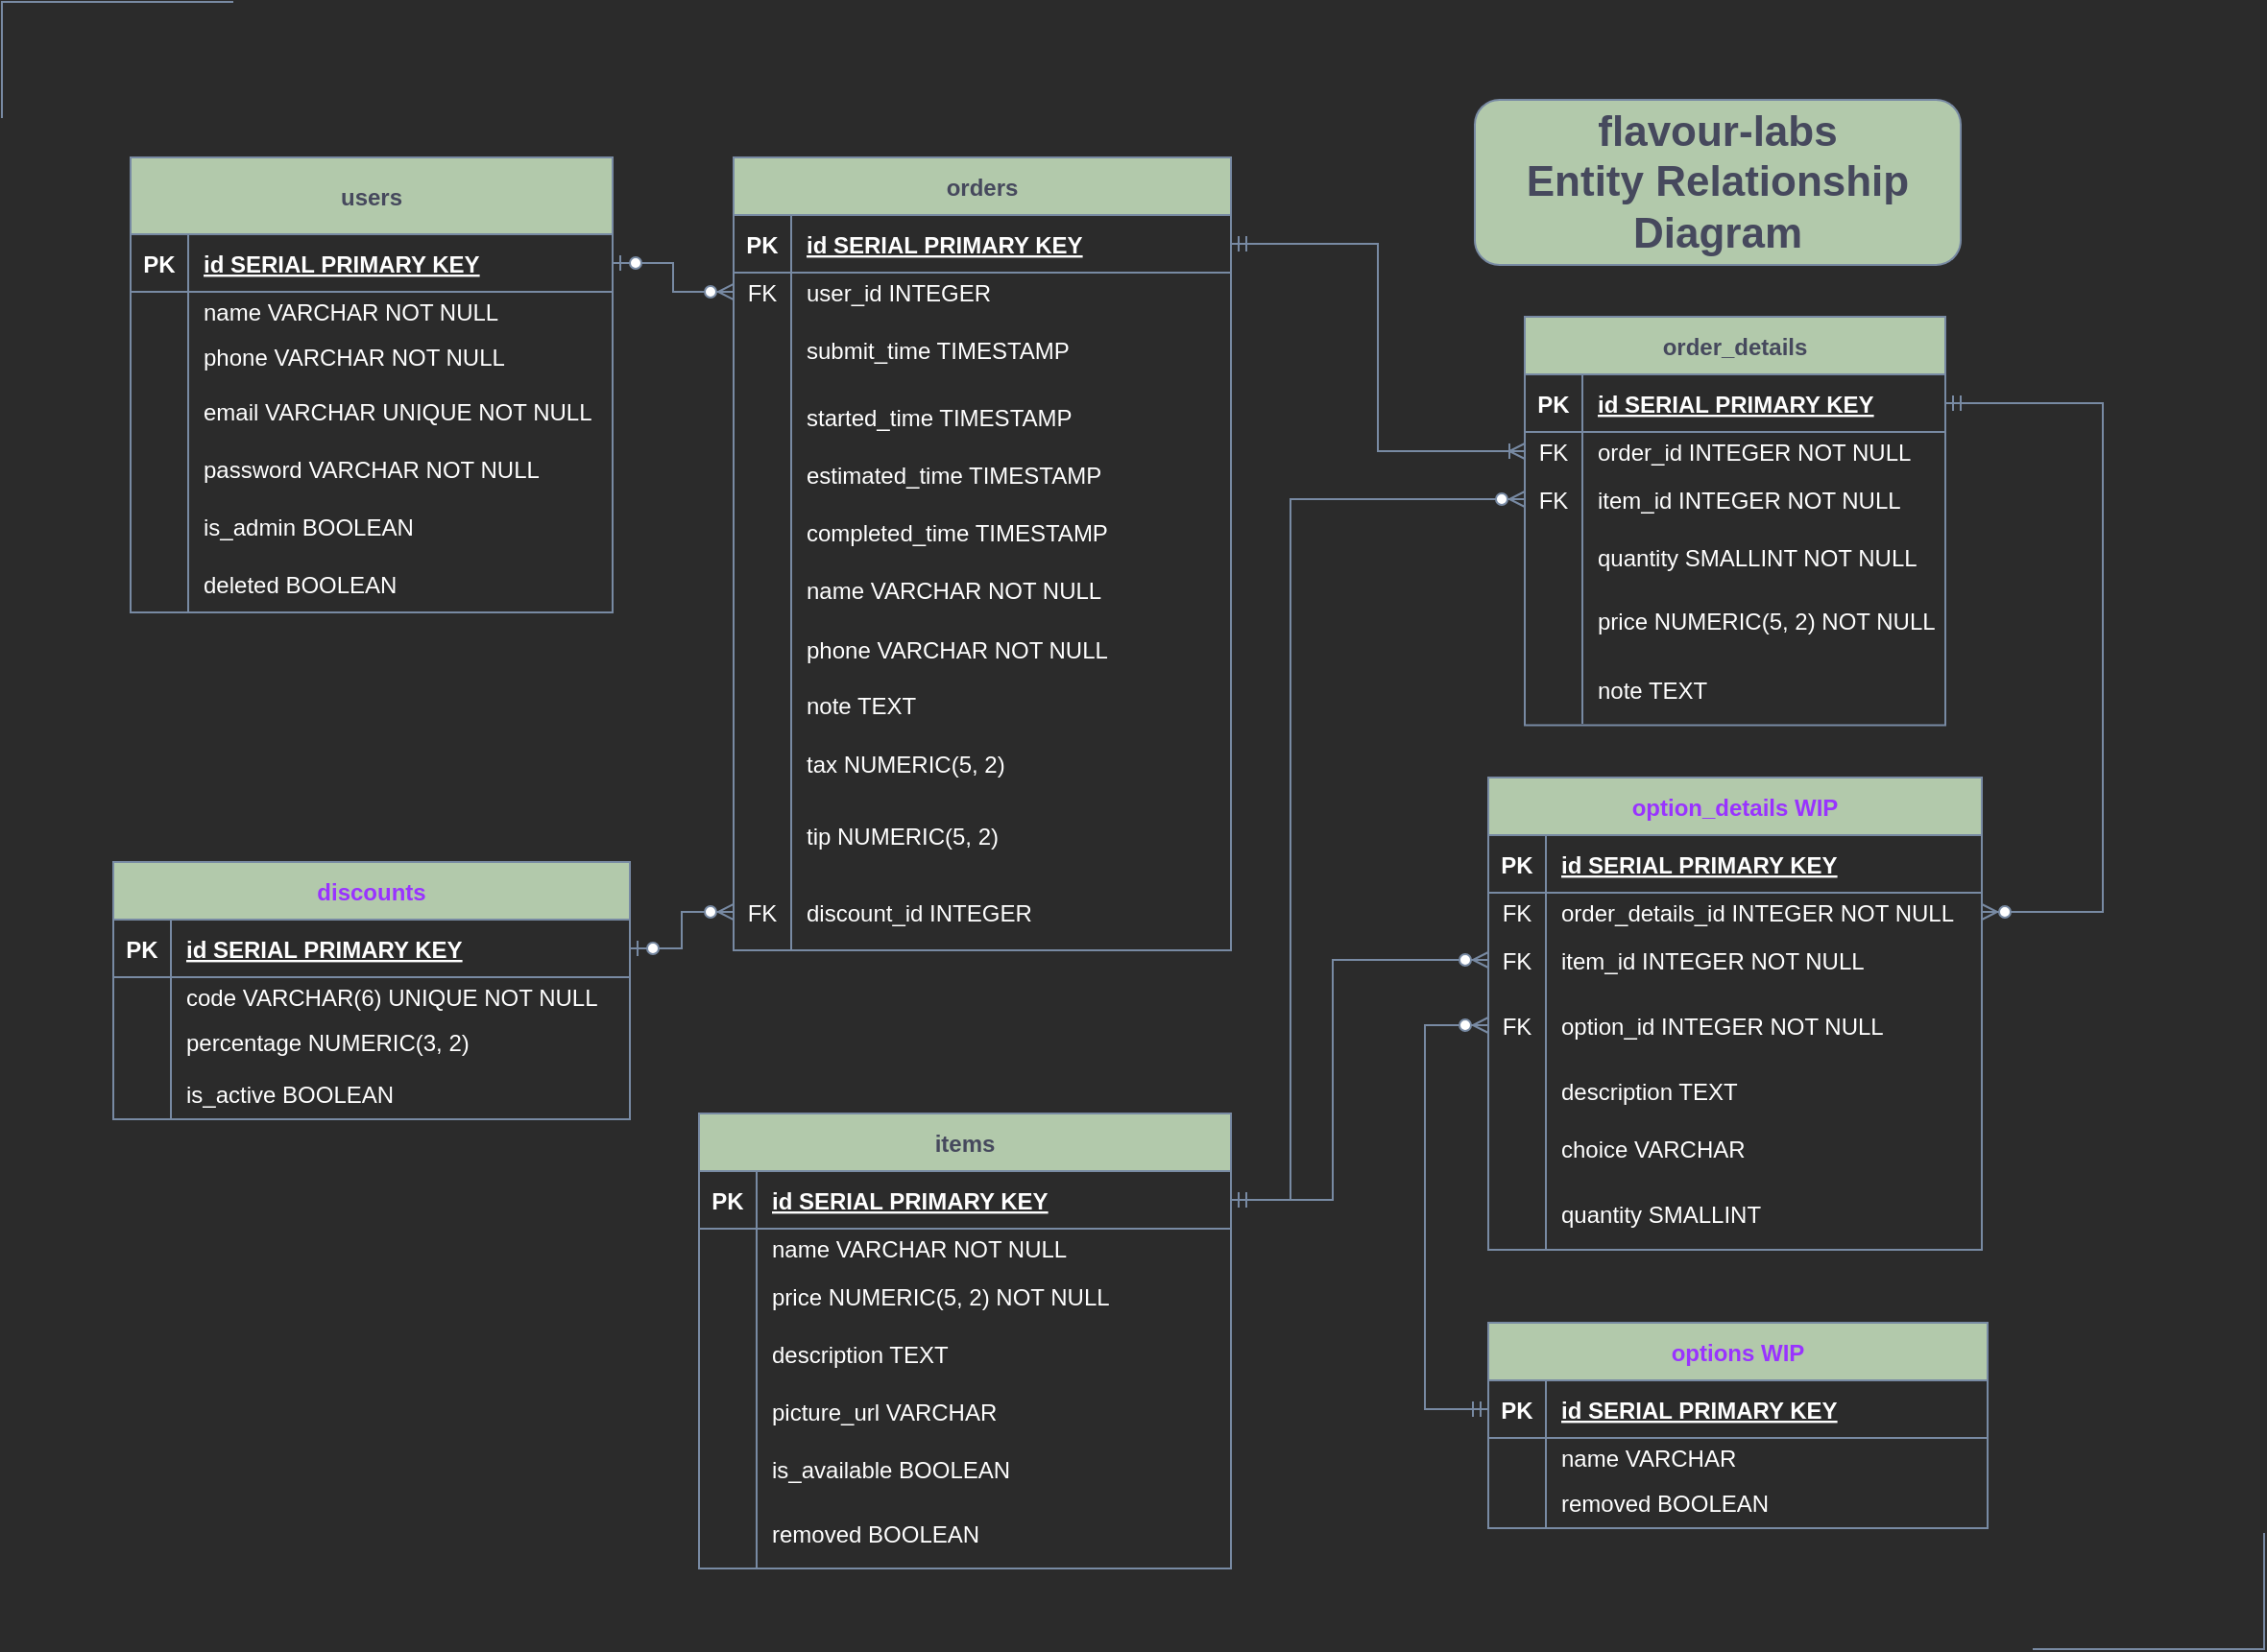 <mxfile version="20.2.7" type="github">
  <diagram id="R2lEEEUBdFMjLlhIrx00" name="Page-1">
    <mxGraphModel dx="3301" dy="1995" grid="0" gridSize="10" guides="1" tooltips="1" connect="1" arrows="1" fold="1" page="1" pageScale="1" pageWidth="1920" pageHeight="1200" background="#2B2B2B" math="0" shadow="0" extFonts="Permanent Marker^https://fonts.googleapis.com/css?family=Permanent+Marker">
      <root>
        <mxCell id="0" />
        <mxCell id="1" parent="0" />
        <mxCell id="G4YJekCF376z4yf0cxIy-45" value="orders" style="shape=table;startSize=30;container=1;collapsible=1;childLayout=tableLayout;fixedRows=1;rowLines=0;fontStyle=1;align=center;resizeLast=1;fillColor=#B2C9AB;strokeColor=#788AA3;fontColor=#46495D;" parent="1" vertex="1">
          <mxGeometry x="-1239" y="-1000" width="259" height="413" as="geometry" />
        </mxCell>
        <mxCell id="G4YJekCF376z4yf0cxIy-46" value="" style="shape=tableRow;horizontal=0;startSize=0;swimlaneHead=0;swimlaneBody=0;fillColor=none;collapsible=0;dropTarget=0;points=[[0,0.5],[1,0.5]];portConstraint=eastwest;top=0;left=0;right=0;bottom=1;strokeColor=#788AA3;fontColor=#46495D;" parent="G4YJekCF376z4yf0cxIy-45" vertex="1">
          <mxGeometry y="30" width="259" height="30" as="geometry" />
        </mxCell>
        <mxCell id="G4YJekCF376z4yf0cxIy-47" value="PK" style="shape=partialRectangle;connectable=0;fillColor=none;top=0;left=0;bottom=0;right=0;fontStyle=1;overflow=hidden;strokeColor=#788AA3;fontColor=#FFFFFF;" parent="G4YJekCF376z4yf0cxIy-46" vertex="1">
          <mxGeometry width="30" height="30" as="geometry">
            <mxRectangle width="30" height="30" as="alternateBounds" />
          </mxGeometry>
        </mxCell>
        <mxCell id="G4YJekCF376z4yf0cxIy-48" value="id SERIAL PRIMARY KEY" style="shape=partialRectangle;connectable=0;fillColor=none;top=0;left=0;bottom=0;right=0;align=left;spacingLeft=6;fontStyle=5;overflow=hidden;strokeColor=#788AA3;fontColor=#FFFFFF;" parent="G4YJekCF376z4yf0cxIy-46" vertex="1">
          <mxGeometry x="30" width="229" height="30" as="geometry">
            <mxRectangle width="229" height="30" as="alternateBounds" />
          </mxGeometry>
        </mxCell>
        <mxCell id="G4YJekCF376z4yf0cxIy-49" value="" style="shape=tableRow;horizontal=0;startSize=0;swimlaneHead=0;swimlaneBody=0;fillColor=none;collapsible=0;dropTarget=0;points=[[0,0.5],[1,0.5]];portConstraint=eastwest;top=0;left=0;right=0;bottom=0;strokeColor=#788AA3;fontColor=#46495D;" parent="G4YJekCF376z4yf0cxIy-45" vertex="1">
          <mxGeometry y="60" width="259" height="20" as="geometry" />
        </mxCell>
        <mxCell id="G4YJekCF376z4yf0cxIy-50" value="FK" style="shape=partialRectangle;connectable=0;fillColor=none;top=0;left=0;bottom=0;right=0;editable=1;overflow=hidden;strokeColor=#788AA3;fontColor=#FFFFFF;" parent="G4YJekCF376z4yf0cxIy-49" vertex="1">
          <mxGeometry width="30" height="20" as="geometry">
            <mxRectangle width="30" height="20" as="alternateBounds" />
          </mxGeometry>
        </mxCell>
        <mxCell id="G4YJekCF376z4yf0cxIy-51" value="user_id INTEGER" style="shape=partialRectangle;connectable=0;fillColor=none;top=0;left=0;bottom=0;right=0;align=left;spacingLeft=6;overflow=hidden;strokeColor=#788AA3;fontColor=#FFFFFF;" parent="G4YJekCF376z4yf0cxIy-49" vertex="1">
          <mxGeometry x="30" width="229" height="20" as="geometry">
            <mxRectangle width="229" height="20" as="alternateBounds" />
          </mxGeometry>
        </mxCell>
        <mxCell id="EbQxwZ_eUIEpUKK_ZBr0-55" style="shape=tableRow;horizontal=0;startSize=0;swimlaneHead=0;swimlaneBody=0;fillColor=none;collapsible=0;dropTarget=0;points=[[0,0.5],[1,0.5]];portConstraint=eastwest;top=0;left=0;right=0;bottom=0;strokeColor=#788AA3;fontColor=#46495D;" vertex="1" parent="G4YJekCF376z4yf0cxIy-45">
          <mxGeometry y="80" width="259" height="40" as="geometry" />
        </mxCell>
        <mxCell id="EbQxwZ_eUIEpUKK_ZBr0-56" style="shape=partialRectangle;connectable=0;fillColor=none;top=0;left=0;bottom=0;right=0;editable=1;overflow=hidden;strokeColor=#788AA3;fontColor=#FFFFFF;" vertex="1" parent="EbQxwZ_eUIEpUKK_ZBr0-55">
          <mxGeometry width="30" height="40" as="geometry">
            <mxRectangle width="30" height="40" as="alternateBounds" />
          </mxGeometry>
        </mxCell>
        <mxCell id="EbQxwZ_eUIEpUKK_ZBr0-57" value="submit_time TIMESTAMP" style="shape=partialRectangle;connectable=0;fillColor=none;top=0;left=0;bottom=0;right=0;align=left;spacingLeft=6;overflow=hidden;strokeColor=#788AA3;fontColor=#FFFFFF;" vertex="1" parent="EbQxwZ_eUIEpUKK_ZBr0-55">
          <mxGeometry x="30" width="229" height="40" as="geometry">
            <mxRectangle width="229" height="40" as="alternateBounds" />
          </mxGeometry>
        </mxCell>
        <mxCell id="G4YJekCF376z4yf0cxIy-52" value="" style="shape=tableRow;horizontal=0;startSize=0;swimlaneHead=0;swimlaneBody=0;fillColor=none;collapsible=0;dropTarget=0;points=[[0,0.5],[1,0.5]];portConstraint=eastwest;top=0;left=0;right=0;bottom=0;strokeColor=#788AA3;fontColor=#46495D;" parent="G4YJekCF376z4yf0cxIy-45" vertex="1">
          <mxGeometry y="120" width="259" height="30" as="geometry" />
        </mxCell>
        <mxCell id="G4YJekCF376z4yf0cxIy-53" value="" style="shape=partialRectangle;connectable=0;fillColor=none;top=0;left=0;bottom=0;right=0;editable=1;overflow=hidden;strokeColor=#788AA3;fontColor=#FFFFFF;" parent="G4YJekCF376z4yf0cxIy-52" vertex="1">
          <mxGeometry width="30" height="30" as="geometry">
            <mxRectangle width="30" height="30" as="alternateBounds" />
          </mxGeometry>
        </mxCell>
        <mxCell id="G4YJekCF376z4yf0cxIy-54" value="started_time TIMESTAMP" style="shape=partialRectangle;connectable=0;fillColor=none;top=0;left=0;bottom=0;right=0;align=left;spacingLeft=6;overflow=hidden;strokeColor=#788AA3;fontColor=#FFFFFF;" parent="G4YJekCF376z4yf0cxIy-52" vertex="1">
          <mxGeometry x="30" width="229" height="30" as="geometry">
            <mxRectangle width="229" height="30" as="alternateBounds" />
          </mxGeometry>
        </mxCell>
        <mxCell id="G4YJekCF376z4yf0cxIy-58" value="" style="shape=tableRow;horizontal=0;startSize=0;swimlaneHead=0;swimlaneBody=0;fillColor=none;collapsible=0;dropTarget=0;points=[[0,0.5],[1,0.5]];portConstraint=eastwest;top=0;left=0;right=0;bottom=0;strokeColor=#788AA3;fontColor=#46495D;" parent="G4YJekCF376z4yf0cxIy-45" vertex="1">
          <mxGeometry y="150" width="259" height="30" as="geometry" />
        </mxCell>
        <mxCell id="G4YJekCF376z4yf0cxIy-59" value="" style="shape=partialRectangle;connectable=0;fillColor=none;top=0;left=0;bottom=0;right=0;editable=1;overflow=hidden;strokeColor=#788AA3;fontColor=#FFFFFF;" parent="G4YJekCF376z4yf0cxIy-58" vertex="1">
          <mxGeometry width="30" height="30" as="geometry">
            <mxRectangle width="30" height="30" as="alternateBounds" />
          </mxGeometry>
        </mxCell>
        <mxCell id="G4YJekCF376z4yf0cxIy-60" value="estimated_time TIMESTAMP" style="shape=partialRectangle;connectable=0;fillColor=none;top=0;left=0;bottom=0;right=0;align=left;spacingLeft=6;overflow=hidden;strokeColor=#788AA3;fontColor=#FFFFFF;" parent="G4YJekCF376z4yf0cxIy-58" vertex="1">
          <mxGeometry x="30" width="229" height="30" as="geometry">
            <mxRectangle width="229" height="30" as="alternateBounds" />
          </mxGeometry>
        </mxCell>
        <mxCell id="G4YJekCF376z4yf0cxIy-55" value="" style="shape=tableRow;horizontal=0;startSize=0;swimlaneHead=0;swimlaneBody=0;fillColor=none;collapsible=0;dropTarget=0;points=[[0,0.5],[1,0.5]];portConstraint=eastwest;top=0;left=0;right=0;bottom=0;strokeColor=#788AA3;fontColor=#46495D;" parent="G4YJekCF376z4yf0cxIy-45" vertex="1">
          <mxGeometry y="180" width="259" height="30" as="geometry" />
        </mxCell>
        <mxCell id="G4YJekCF376z4yf0cxIy-56" value="" style="shape=partialRectangle;connectable=0;fillColor=none;top=0;left=0;bottom=0;right=0;editable=1;overflow=hidden;strokeColor=#788AA3;fontColor=#FFFFFF;" parent="G4YJekCF376z4yf0cxIy-55" vertex="1">
          <mxGeometry width="30" height="30" as="geometry">
            <mxRectangle width="30" height="30" as="alternateBounds" />
          </mxGeometry>
        </mxCell>
        <mxCell id="G4YJekCF376z4yf0cxIy-57" value="completed_time TIMESTAMP" style="shape=partialRectangle;connectable=0;fillColor=none;top=0;left=0;bottom=0;right=0;align=left;spacingLeft=6;overflow=hidden;strokeColor=#788AA3;fontColor=#FFFFFF;" parent="G4YJekCF376z4yf0cxIy-55" vertex="1">
          <mxGeometry x="30" width="229" height="30" as="geometry">
            <mxRectangle width="229" height="30" as="alternateBounds" />
          </mxGeometry>
        </mxCell>
        <mxCell id="G4YJekCF376z4yf0cxIy-61" style="shape=tableRow;horizontal=0;startSize=0;swimlaneHead=0;swimlaneBody=0;fillColor=none;collapsible=0;dropTarget=0;points=[[0,0.5],[1,0.5]];portConstraint=eastwest;top=0;left=0;right=0;bottom=0;strokeColor=#788AA3;fontColor=#46495D;" parent="G4YJekCF376z4yf0cxIy-45" vertex="1">
          <mxGeometry y="210" width="259" height="30" as="geometry" />
        </mxCell>
        <mxCell id="G4YJekCF376z4yf0cxIy-62" style="shape=partialRectangle;connectable=0;fillColor=none;top=0;left=0;bottom=0;right=0;editable=1;overflow=hidden;strokeColor=#788AA3;fontColor=#FFFFFF;" parent="G4YJekCF376z4yf0cxIy-61" vertex="1">
          <mxGeometry width="30" height="30" as="geometry">
            <mxRectangle width="30" height="30" as="alternateBounds" />
          </mxGeometry>
        </mxCell>
        <mxCell id="G4YJekCF376z4yf0cxIy-63" value="name VARCHAR NOT NULL" style="shape=partialRectangle;connectable=0;fillColor=none;top=0;left=0;bottom=0;right=0;align=left;spacingLeft=6;overflow=hidden;strokeColor=#788AA3;fontColor=#FFFFFF;" parent="G4YJekCF376z4yf0cxIy-61" vertex="1">
          <mxGeometry x="30" width="229" height="30" as="geometry">
            <mxRectangle width="229" height="30" as="alternateBounds" />
          </mxGeometry>
        </mxCell>
        <mxCell id="G4YJekCF376z4yf0cxIy-64" style="shape=tableRow;horizontal=0;startSize=0;swimlaneHead=0;swimlaneBody=0;fillColor=none;collapsible=0;dropTarget=0;points=[[0,0.5],[1,0.5]];portConstraint=eastwest;top=0;left=0;right=0;bottom=0;strokeColor=#788AA3;fontColor=#46495D;" parent="G4YJekCF376z4yf0cxIy-45" vertex="1">
          <mxGeometry y="240" width="259" height="32" as="geometry" />
        </mxCell>
        <mxCell id="G4YJekCF376z4yf0cxIy-65" style="shape=partialRectangle;connectable=0;fillColor=none;top=0;left=0;bottom=0;right=0;editable=1;overflow=hidden;strokeColor=#788AA3;fontColor=#FFFFFF;" parent="G4YJekCF376z4yf0cxIy-64" vertex="1">
          <mxGeometry width="30" height="32" as="geometry">
            <mxRectangle width="30" height="32" as="alternateBounds" />
          </mxGeometry>
        </mxCell>
        <mxCell id="G4YJekCF376z4yf0cxIy-66" value="phone VARCHAR NOT NULL" style="shape=partialRectangle;connectable=0;fillColor=none;top=0;left=0;bottom=0;right=0;align=left;spacingLeft=6;overflow=hidden;strokeColor=#788AA3;fontColor=#FFFFFF;" parent="G4YJekCF376z4yf0cxIy-64" vertex="1">
          <mxGeometry x="30" width="229" height="32" as="geometry">
            <mxRectangle width="229" height="32" as="alternateBounds" />
          </mxGeometry>
        </mxCell>
        <mxCell id="G4YJekCF376z4yf0cxIy-67" style="shape=tableRow;horizontal=0;startSize=0;swimlaneHead=0;swimlaneBody=0;fillColor=none;collapsible=0;dropTarget=0;points=[[0,0.5],[1,0.5]];portConstraint=eastwest;top=0;left=0;right=0;bottom=0;strokeColor=#788AA3;fontColor=#46495D;" parent="G4YJekCF376z4yf0cxIy-45" vertex="1">
          <mxGeometry y="272" width="259" height="26" as="geometry" />
        </mxCell>
        <mxCell id="G4YJekCF376z4yf0cxIy-68" style="shape=partialRectangle;connectable=0;fillColor=none;top=0;left=0;bottom=0;right=0;editable=1;overflow=hidden;strokeColor=#788AA3;fontColor=#FFFFFF;" parent="G4YJekCF376z4yf0cxIy-67" vertex="1">
          <mxGeometry width="30" height="26" as="geometry">
            <mxRectangle width="30" height="26" as="alternateBounds" />
          </mxGeometry>
        </mxCell>
        <mxCell id="G4YJekCF376z4yf0cxIy-69" value="note TEXT" style="shape=partialRectangle;connectable=0;fillColor=none;top=0;left=0;bottom=0;right=0;align=left;spacingLeft=6;overflow=hidden;strokeColor=#788AA3;fontColor=#FFFFFF;" parent="G4YJekCF376z4yf0cxIy-67" vertex="1">
          <mxGeometry x="30" width="229" height="26" as="geometry">
            <mxRectangle width="229" height="26" as="alternateBounds" />
          </mxGeometry>
        </mxCell>
        <mxCell id="G4YJekCF376z4yf0cxIy-201" style="shape=tableRow;horizontal=0;startSize=0;swimlaneHead=0;swimlaneBody=0;fillColor=none;collapsible=0;dropTarget=0;points=[[0,0.5],[1,0.5]];portConstraint=eastwest;top=0;left=0;right=0;bottom=0;strokeColor=#788AA3;fontColor=#46495D;" parent="G4YJekCF376z4yf0cxIy-45" vertex="1">
          <mxGeometry y="298" width="259" height="35" as="geometry" />
        </mxCell>
        <mxCell id="G4YJekCF376z4yf0cxIy-202" style="shape=partialRectangle;connectable=0;fillColor=none;top=0;left=0;bottom=0;right=0;editable=1;overflow=hidden;strokeColor=#788AA3;fontColor=#FFFFFF;" parent="G4YJekCF376z4yf0cxIy-201" vertex="1">
          <mxGeometry width="30" height="35" as="geometry">
            <mxRectangle width="30" height="35" as="alternateBounds" />
          </mxGeometry>
        </mxCell>
        <mxCell id="G4YJekCF376z4yf0cxIy-203" value="tax NUMERIC(5, 2)" style="shape=partialRectangle;connectable=0;fillColor=none;top=0;left=0;bottom=0;right=0;align=left;spacingLeft=6;overflow=hidden;strokeColor=#788AA3;fontColor=#FFFFFF;" parent="G4YJekCF376z4yf0cxIy-201" vertex="1">
          <mxGeometry x="30" width="229" height="35" as="geometry">
            <mxRectangle width="229" height="35" as="alternateBounds" />
          </mxGeometry>
        </mxCell>
        <mxCell id="G4YJekCF376z4yf0cxIy-204" style="shape=tableRow;horizontal=0;startSize=0;swimlaneHead=0;swimlaneBody=0;fillColor=none;collapsible=0;dropTarget=0;points=[[0,0.5],[1,0.5]];portConstraint=eastwest;top=0;left=0;right=0;bottom=0;strokeColor=#788AA3;fontColor=#46495D;" parent="G4YJekCF376z4yf0cxIy-45" vertex="1">
          <mxGeometry y="333" width="259" height="40" as="geometry" />
        </mxCell>
        <mxCell id="G4YJekCF376z4yf0cxIy-205" style="shape=partialRectangle;connectable=0;fillColor=none;top=0;left=0;bottom=0;right=0;editable=1;overflow=hidden;strokeColor=#788AA3;fontColor=#FFFFFF;" parent="G4YJekCF376z4yf0cxIy-204" vertex="1">
          <mxGeometry width="30" height="40" as="geometry">
            <mxRectangle width="30" height="40" as="alternateBounds" />
          </mxGeometry>
        </mxCell>
        <mxCell id="G4YJekCF376z4yf0cxIy-206" value="tip NUMERIC(5, 2)" style="shape=partialRectangle;connectable=0;fillColor=none;top=0;left=0;bottom=0;right=0;align=left;spacingLeft=6;overflow=hidden;strokeColor=#788AA3;fontColor=#FFFFFF;" parent="G4YJekCF376z4yf0cxIy-204" vertex="1">
          <mxGeometry x="30" width="229" height="40" as="geometry">
            <mxRectangle width="229" height="40" as="alternateBounds" />
          </mxGeometry>
        </mxCell>
        <mxCell id="EbQxwZ_eUIEpUKK_ZBr0-35" style="shape=tableRow;horizontal=0;startSize=0;swimlaneHead=0;swimlaneBody=0;fillColor=none;collapsible=0;dropTarget=0;points=[[0,0.5],[1,0.5]];portConstraint=eastwest;top=0;left=0;right=0;bottom=0;strokeColor=#788AA3;fontColor=#46495D;" vertex="1" parent="G4YJekCF376z4yf0cxIy-45">
          <mxGeometry y="373" width="259" height="40" as="geometry" />
        </mxCell>
        <mxCell id="EbQxwZ_eUIEpUKK_ZBr0-36" value="FK" style="shape=partialRectangle;connectable=0;fillColor=none;top=0;left=0;bottom=0;right=0;editable=1;overflow=hidden;strokeColor=#788AA3;fontColor=#FFFFFF;" vertex="1" parent="EbQxwZ_eUIEpUKK_ZBr0-35">
          <mxGeometry width="30" height="40" as="geometry">
            <mxRectangle width="30" height="40" as="alternateBounds" />
          </mxGeometry>
        </mxCell>
        <mxCell id="EbQxwZ_eUIEpUKK_ZBr0-37" value="discount_id INTEGER" style="shape=partialRectangle;connectable=0;fillColor=none;top=0;left=0;bottom=0;right=0;align=left;spacingLeft=6;overflow=hidden;strokeColor=#788AA3;fontColor=#FFFFFF;" vertex="1" parent="EbQxwZ_eUIEpUKK_ZBr0-35">
          <mxGeometry x="30" width="229" height="40" as="geometry">
            <mxRectangle width="229" height="40" as="alternateBounds" />
          </mxGeometry>
        </mxCell>
        <mxCell id="G4YJekCF376z4yf0cxIy-70" value="items" style="shape=table;startSize=30;container=1;collapsible=1;childLayout=tableLayout;fixedRows=1;rowLines=0;fontStyle=1;align=center;resizeLast=1;fillColor=#B2C9AB;strokeColor=#788AA3;fontColor=#46495D;" parent="1" vertex="1">
          <mxGeometry x="-1257" y="-502" width="277" height="237" as="geometry" />
        </mxCell>
        <mxCell id="G4YJekCF376z4yf0cxIy-71" value="" style="shape=tableRow;horizontal=0;startSize=0;swimlaneHead=0;swimlaneBody=0;fillColor=none;collapsible=0;dropTarget=0;points=[[0,0.5],[1,0.5]];portConstraint=eastwest;top=0;left=0;right=0;bottom=1;strokeColor=#788AA3;fontColor=#46495D;" parent="G4YJekCF376z4yf0cxIy-70" vertex="1">
          <mxGeometry y="30" width="277" height="30" as="geometry" />
        </mxCell>
        <mxCell id="G4YJekCF376z4yf0cxIy-72" value="PK" style="shape=partialRectangle;connectable=0;fillColor=none;top=0;left=0;bottom=0;right=0;fontStyle=1;overflow=hidden;strokeColor=#788AA3;fontColor=#FFFFFF;" parent="G4YJekCF376z4yf0cxIy-71" vertex="1">
          <mxGeometry width="30" height="30" as="geometry">
            <mxRectangle width="30" height="30" as="alternateBounds" />
          </mxGeometry>
        </mxCell>
        <mxCell id="G4YJekCF376z4yf0cxIy-73" value="id SERIAL PRIMARY KEY" style="shape=partialRectangle;connectable=0;fillColor=none;top=0;left=0;bottom=0;right=0;align=left;spacingLeft=6;fontStyle=5;overflow=hidden;strokeColor=#788AA3;fontColor=#FFFFFF;" parent="G4YJekCF376z4yf0cxIy-71" vertex="1">
          <mxGeometry x="30" width="247" height="30" as="geometry">
            <mxRectangle width="247" height="30" as="alternateBounds" />
          </mxGeometry>
        </mxCell>
        <mxCell id="G4YJekCF376z4yf0cxIy-74" value="" style="shape=tableRow;horizontal=0;startSize=0;swimlaneHead=0;swimlaneBody=0;fillColor=none;collapsible=0;dropTarget=0;points=[[0,0.5],[1,0.5]];portConstraint=eastwest;top=0;left=0;right=0;bottom=0;strokeColor=#788AA3;fontColor=#46495D;" parent="G4YJekCF376z4yf0cxIy-70" vertex="1">
          <mxGeometry y="60" width="277" height="20" as="geometry" />
        </mxCell>
        <mxCell id="G4YJekCF376z4yf0cxIy-75" value="" style="shape=partialRectangle;connectable=0;fillColor=none;top=0;left=0;bottom=0;right=0;editable=1;overflow=hidden;strokeColor=#788AA3;fontColor=#FFFFFF;" parent="G4YJekCF376z4yf0cxIy-74" vertex="1">
          <mxGeometry width="30" height="20" as="geometry">
            <mxRectangle width="30" height="20" as="alternateBounds" />
          </mxGeometry>
        </mxCell>
        <mxCell id="G4YJekCF376z4yf0cxIy-76" value="name VARCHAR NOT NULL" style="shape=partialRectangle;connectable=0;fillColor=none;top=0;left=0;bottom=0;right=0;align=left;spacingLeft=6;overflow=hidden;strokeColor=#788AA3;fontColor=#FFFFFF;" parent="G4YJekCF376z4yf0cxIy-74" vertex="1">
          <mxGeometry x="30" width="247" height="20" as="geometry">
            <mxRectangle width="247" height="20" as="alternateBounds" />
          </mxGeometry>
        </mxCell>
        <mxCell id="G4YJekCF376z4yf0cxIy-77" value="" style="shape=tableRow;horizontal=0;startSize=0;swimlaneHead=0;swimlaneBody=0;fillColor=none;collapsible=0;dropTarget=0;points=[[0,0.5],[1,0.5]];portConstraint=eastwest;top=0;left=0;right=0;bottom=0;strokeColor=#788AA3;fontColor=#46495D;" parent="G4YJekCF376z4yf0cxIy-70" vertex="1">
          <mxGeometry y="80" width="277" height="30" as="geometry" />
        </mxCell>
        <mxCell id="G4YJekCF376z4yf0cxIy-78" value="" style="shape=partialRectangle;connectable=0;fillColor=none;top=0;left=0;bottom=0;right=0;editable=1;overflow=hidden;strokeColor=#788AA3;fontColor=#FFFFFF;" parent="G4YJekCF376z4yf0cxIy-77" vertex="1">
          <mxGeometry width="30" height="30" as="geometry">
            <mxRectangle width="30" height="30" as="alternateBounds" />
          </mxGeometry>
        </mxCell>
        <mxCell id="G4YJekCF376z4yf0cxIy-79" value="price NUMERIC(5, 2) NOT NULL" style="shape=partialRectangle;connectable=0;fillColor=none;top=0;left=0;bottom=0;right=0;align=left;spacingLeft=6;overflow=hidden;strokeColor=#788AA3;fontColor=#FFFFFF;" parent="G4YJekCF376z4yf0cxIy-77" vertex="1">
          <mxGeometry x="30" width="247" height="30" as="geometry">
            <mxRectangle width="247" height="30" as="alternateBounds" />
          </mxGeometry>
        </mxCell>
        <mxCell id="G4YJekCF376z4yf0cxIy-80" value="" style="shape=tableRow;horizontal=0;startSize=0;swimlaneHead=0;swimlaneBody=0;fillColor=none;collapsible=0;dropTarget=0;points=[[0,0.5],[1,0.5]];portConstraint=eastwest;top=0;left=0;right=0;bottom=0;strokeColor=#788AA3;fontColor=#46495D;" parent="G4YJekCF376z4yf0cxIy-70" vertex="1">
          <mxGeometry y="110" width="277" height="30" as="geometry" />
        </mxCell>
        <mxCell id="G4YJekCF376z4yf0cxIy-81" value="" style="shape=partialRectangle;connectable=0;fillColor=none;top=0;left=0;bottom=0;right=0;editable=1;overflow=hidden;strokeColor=#788AA3;fontColor=#FFFFFF;" parent="G4YJekCF376z4yf0cxIy-80" vertex="1">
          <mxGeometry width="30" height="30" as="geometry">
            <mxRectangle width="30" height="30" as="alternateBounds" />
          </mxGeometry>
        </mxCell>
        <mxCell id="G4YJekCF376z4yf0cxIy-82" value="description TEXT" style="shape=partialRectangle;connectable=0;fillColor=none;top=0;left=0;bottom=0;right=0;align=left;spacingLeft=6;overflow=hidden;strokeColor=#788AA3;fontColor=#FFFFFF;" parent="G4YJekCF376z4yf0cxIy-80" vertex="1">
          <mxGeometry x="30" width="247" height="30" as="geometry">
            <mxRectangle width="247" height="30" as="alternateBounds" />
          </mxGeometry>
        </mxCell>
        <mxCell id="G4YJekCF376z4yf0cxIy-83" style="shape=tableRow;horizontal=0;startSize=0;swimlaneHead=0;swimlaneBody=0;fillColor=none;collapsible=0;dropTarget=0;points=[[0,0.5],[1,0.5]];portConstraint=eastwest;top=0;left=0;right=0;bottom=0;strokeColor=#788AA3;fontColor=#46495D;" parent="G4YJekCF376z4yf0cxIy-70" vertex="1">
          <mxGeometry y="140" width="277" height="30" as="geometry" />
        </mxCell>
        <mxCell id="G4YJekCF376z4yf0cxIy-84" style="shape=partialRectangle;connectable=0;fillColor=none;top=0;left=0;bottom=0;right=0;editable=1;overflow=hidden;strokeColor=#788AA3;fontColor=#FFFFFF;" parent="G4YJekCF376z4yf0cxIy-83" vertex="1">
          <mxGeometry width="30" height="30" as="geometry">
            <mxRectangle width="30" height="30" as="alternateBounds" />
          </mxGeometry>
        </mxCell>
        <mxCell id="G4YJekCF376z4yf0cxIy-85" value="picture_url VARCHAR" style="shape=partialRectangle;connectable=0;fillColor=none;top=0;left=0;bottom=0;right=0;align=left;spacingLeft=6;overflow=hidden;strokeColor=#788AA3;fontColor=#FFFFFF;" parent="G4YJekCF376z4yf0cxIy-83" vertex="1">
          <mxGeometry x="30" width="247" height="30" as="geometry">
            <mxRectangle width="247" height="30" as="alternateBounds" />
          </mxGeometry>
        </mxCell>
        <mxCell id="EbQxwZ_eUIEpUKK_ZBr0-14" style="shape=tableRow;horizontal=0;startSize=0;swimlaneHead=0;swimlaneBody=0;fillColor=none;collapsible=0;dropTarget=0;points=[[0,0.5],[1,0.5]];portConstraint=eastwest;top=0;left=0;right=0;bottom=0;strokeColor=#788AA3;fontColor=#46495D;" vertex="1" parent="G4YJekCF376z4yf0cxIy-70">
          <mxGeometry y="170" width="277" height="30" as="geometry" />
        </mxCell>
        <mxCell id="EbQxwZ_eUIEpUKK_ZBr0-15" style="shape=partialRectangle;connectable=0;fillColor=none;top=0;left=0;bottom=0;right=0;editable=1;overflow=hidden;strokeColor=#788AA3;fontColor=#FFFFFF;" vertex="1" parent="EbQxwZ_eUIEpUKK_ZBr0-14">
          <mxGeometry width="30" height="30" as="geometry">
            <mxRectangle width="30" height="30" as="alternateBounds" />
          </mxGeometry>
        </mxCell>
        <mxCell id="EbQxwZ_eUIEpUKK_ZBr0-16" value="is_available BOOLEAN" style="shape=partialRectangle;connectable=0;fillColor=none;top=0;left=0;bottom=0;right=0;align=left;spacingLeft=6;overflow=hidden;strokeColor=#788AA3;fontColor=#FFFFFF;" vertex="1" parent="EbQxwZ_eUIEpUKK_ZBr0-14">
          <mxGeometry x="30" width="247" height="30" as="geometry">
            <mxRectangle width="247" height="30" as="alternateBounds" />
          </mxGeometry>
        </mxCell>
        <mxCell id="EbQxwZ_eUIEpUKK_ZBr0-4" style="shape=tableRow;horizontal=0;startSize=0;swimlaneHead=0;swimlaneBody=0;fillColor=none;collapsible=0;dropTarget=0;points=[[0,0.5],[1,0.5]];portConstraint=eastwest;top=0;left=0;right=0;bottom=0;strokeColor=#788AA3;fontColor=#46495D;" vertex="1" parent="G4YJekCF376z4yf0cxIy-70">
          <mxGeometry y="200" width="277" height="37" as="geometry" />
        </mxCell>
        <mxCell id="EbQxwZ_eUIEpUKK_ZBr0-5" style="shape=partialRectangle;connectable=0;fillColor=none;top=0;left=0;bottom=0;right=0;editable=1;overflow=hidden;strokeColor=#788AA3;fontColor=#FFFFFF;" vertex="1" parent="EbQxwZ_eUIEpUKK_ZBr0-4">
          <mxGeometry width="30" height="37" as="geometry">
            <mxRectangle width="30" height="37" as="alternateBounds" />
          </mxGeometry>
        </mxCell>
        <mxCell id="EbQxwZ_eUIEpUKK_ZBr0-6" value="removed BOOLEAN" style="shape=partialRectangle;connectable=0;fillColor=none;top=0;left=0;bottom=0;right=0;align=left;spacingLeft=6;overflow=hidden;strokeColor=#788AA3;fontColor=#FFFFFF;" vertex="1" parent="EbQxwZ_eUIEpUKK_ZBr0-4">
          <mxGeometry x="30" width="247" height="37" as="geometry">
            <mxRectangle width="247" height="37" as="alternateBounds" />
          </mxGeometry>
        </mxCell>
        <mxCell id="G4YJekCF376z4yf0cxIy-86" value="users" style="shape=table;startSize=40;container=1;collapsible=1;childLayout=tableLayout;fixedRows=1;rowLines=0;fontStyle=1;align=center;resizeLast=1;fillColor=#B2C9AB;strokeColor=#788AA3;fontColor=#46495D;" parent="1" vertex="1">
          <mxGeometry x="-1553" y="-1000" width="251" height="237" as="geometry" />
        </mxCell>
        <mxCell id="G4YJekCF376z4yf0cxIy-87" value="" style="shape=tableRow;horizontal=0;startSize=0;swimlaneHead=0;swimlaneBody=0;fillColor=none;collapsible=0;dropTarget=0;points=[[0,0.5],[1,0.5]];portConstraint=eastwest;top=0;left=0;right=0;bottom=1;strokeColor=#788AA3;fontColor=#46495D;" parent="G4YJekCF376z4yf0cxIy-86" vertex="1">
          <mxGeometry y="40" width="251" height="30" as="geometry" />
        </mxCell>
        <mxCell id="G4YJekCF376z4yf0cxIy-88" value="PK" style="shape=partialRectangle;connectable=0;fillColor=none;top=0;left=0;bottom=0;right=0;fontStyle=1;overflow=hidden;strokeColor=#788AA3;fontColor=#FFFFFF;" parent="G4YJekCF376z4yf0cxIy-87" vertex="1">
          <mxGeometry width="30" height="30" as="geometry">
            <mxRectangle width="30" height="30" as="alternateBounds" />
          </mxGeometry>
        </mxCell>
        <mxCell id="G4YJekCF376z4yf0cxIy-89" value="id SERIAL PRIMARY KEY" style="shape=partialRectangle;connectable=0;fillColor=none;top=0;left=0;bottom=0;right=0;align=left;spacingLeft=6;fontStyle=5;overflow=hidden;strokeColor=#788AA3;fontColor=#FFFFFF;" parent="G4YJekCF376z4yf0cxIy-87" vertex="1">
          <mxGeometry x="30" width="221" height="30" as="geometry">
            <mxRectangle width="221" height="30" as="alternateBounds" />
          </mxGeometry>
        </mxCell>
        <mxCell id="G4YJekCF376z4yf0cxIy-90" value="" style="shape=tableRow;horizontal=0;startSize=0;swimlaneHead=0;swimlaneBody=0;fillColor=none;collapsible=0;dropTarget=0;points=[[0,0.5],[1,0.5]];portConstraint=eastwest;top=0;left=0;right=0;bottom=0;strokeColor=#788AA3;fontColor=#46495D;" parent="G4YJekCF376z4yf0cxIy-86" vertex="1">
          <mxGeometry y="70" width="251" height="20" as="geometry" />
        </mxCell>
        <mxCell id="G4YJekCF376z4yf0cxIy-91" value="" style="shape=partialRectangle;connectable=0;fillColor=none;top=0;left=0;bottom=0;right=0;editable=1;overflow=hidden;strokeColor=#788AA3;fontColor=#FFFFFF;" parent="G4YJekCF376z4yf0cxIy-90" vertex="1">
          <mxGeometry width="30" height="20" as="geometry">
            <mxRectangle width="30" height="20" as="alternateBounds" />
          </mxGeometry>
        </mxCell>
        <mxCell id="G4YJekCF376z4yf0cxIy-92" value="name VARCHAR NOT NULL" style="shape=partialRectangle;connectable=0;fillColor=none;top=0;left=0;bottom=0;right=0;align=left;spacingLeft=6;overflow=hidden;strokeColor=#788AA3;fontColor=#FFFFFF;" parent="G4YJekCF376z4yf0cxIy-90" vertex="1">
          <mxGeometry x="30" width="221" height="20" as="geometry">
            <mxRectangle width="221" height="20" as="alternateBounds" />
          </mxGeometry>
        </mxCell>
        <mxCell id="G4YJekCF376z4yf0cxIy-93" value="" style="shape=tableRow;horizontal=0;startSize=0;swimlaneHead=0;swimlaneBody=0;fillColor=none;collapsible=0;dropTarget=0;points=[[0,0.5],[1,0.5]];portConstraint=eastwest;top=0;left=0;right=0;bottom=0;strokeColor=#788AA3;fontColor=#46495D;" parent="G4YJekCF376z4yf0cxIy-86" vertex="1">
          <mxGeometry y="90" width="251" height="27" as="geometry" />
        </mxCell>
        <mxCell id="G4YJekCF376z4yf0cxIy-94" value="" style="shape=partialRectangle;connectable=0;fillColor=none;top=0;left=0;bottom=0;right=0;editable=1;overflow=hidden;strokeColor=#788AA3;fontColor=#FFFFFF;" parent="G4YJekCF376z4yf0cxIy-93" vertex="1">
          <mxGeometry width="30" height="27" as="geometry">
            <mxRectangle width="30" height="27" as="alternateBounds" />
          </mxGeometry>
        </mxCell>
        <mxCell id="G4YJekCF376z4yf0cxIy-95" value="phone VARCHAR NOT NULL" style="shape=partialRectangle;connectable=0;fillColor=none;top=0;left=0;bottom=0;right=0;align=left;spacingLeft=6;overflow=hidden;strokeColor=#788AA3;fontColor=#FFFFFF;" parent="G4YJekCF376z4yf0cxIy-93" vertex="1">
          <mxGeometry x="30" width="221" height="27" as="geometry">
            <mxRectangle width="221" height="27" as="alternateBounds" />
          </mxGeometry>
        </mxCell>
        <mxCell id="G4YJekCF376z4yf0cxIy-96" style="shape=tableRow;horizontal=0;startSize=0;swimlaneHead=0;swimlaneBody=0;fillColor=none;collapsible=0;dropTarget=0;points=[[0,0.5],[1,0.5]];portConstraint=eastwest;top=0;left=0;right=0;bottom=0;strokeColor=#788AA3;fontColor=#46495D;" parent="G4YJekCF376z4yf0cxIy-86" vertex="1">
          <mxGeometry y="117" width="251" height="30" as="geometry" />
        </mxCell>
        <mxCell id="G4YJekCF376z4yf0cxIy-97" style="shape=partialRectangle;connectable=0;fillColor=none;top=0;left=0;bottom=0;right=0;editable=1;overflow=hidden;strokeColor=#788AA3;fontColor=#FFFFFF;" parent="G4YJekCF376z4yf0cxIy-96" vertex="1">
          <mxGeometry width="30" height="30" as="geometry">
            <mxRectangle width="30" height="30" as="alternateBounds" />
          </mxGeometry>
        </mxCell>
        <mxCell id="G4YJekCF376z4yf0cxIy-98" value="email VARCHAR UNIQUE NOT NULL" style="shape=partialRectangle;connectable=0;fillColor=none;top=0;left=0;bottom=0;right=0;align=left;spacingLeft=6;overflow=hidden;strokeColor=#788AA3;fontColor=#FFFFFF;" parent="G4YJekCF376z4yf0cxIy-96" vertex="1">
          <mxGeometry x="30" width="221" height="30" as="geometry">
            <mxRectangle width="221" height="30" as="alternateBounds" />
          </mxGeometry>
        </mxCell>
        <mxCell id="G4YJekCF376z4yf0cxIy-99" style="shape=tableRow;horizontal=0;startSize=0;swimlaneHead=0;swimlaneBody=0;fillColor=none;collapsible=0;dropTarget=0;points=[[0,0.5],[1,0.5]];portConstraint=eastwest;top=0;left=0;right=0;bottom=0;strokeColor=#788AA3;fontColor=#46495D;" parent="G4YJekCF376z4yf0cxIy-86" vertex="1">
          <mxGeometry y="147" width="251" height="30" as="geometry" />
        </mxCell>
        <mxCell id="G4YJekCF376z4yf0cxIy-100" style="shape=partialRectangle;connectable=0;fillColor=none;top=0;left=0;bottom=0;right=0;editable=1;overflow=hidden;strokeColor=#788AA3;fontColor=#FFFFFF;" parent="G4YJekCF376z4yf0cxIy-99" vertex="1">
          <mxGeometry width="30" height="30" as="geometry">
            <mxRectangle width="30" height="30" as="alternateBounds" />
          </mxGeometry>
        </mxCell>
        <mxCell id="G4YJekCF376z4yf0cxIy-101" value="password VARCHAR NOT NULL" style="shape=partialRectangle;connectable=0;fillColor=none;top=0;left=0;bottom=0;right=0;align=left;spacingLeft=6;overflow=hidden;strokeColor=#788AA3;fontColor=#FFFFFF;" parent="G4YJekCF376z4yf0cxIy-99" vertex="1">
          <mxGeometry x="30" width="221" height="30" as="geometry">
            <mxRectangle width="221" height="30" as="alternateBounds" />
          </mxGeometry>
        </mxCell>
        <mxCell id="G4YJekCF376z4yf0cxIy-102" value="" style="shape=tableRow;horizontal=0;startSize=0;swimlaneHead=0;swimlaneBody=0;fillColor=none;collapsible=0;dropTarget=0;points=[[0,0.5],[1,0.5]];portConstraint=eastwest;top=0;left=0;right=0;bottom=0;strokeColor=#788AA3;fontColor=#46495D;" parent="G4YJekCF376z4yf0cxIy-86" vertex="1">
          <mxGeometry y="177" width="251" height="30" as="geometry" />
        </mxCell>
        <mxCell id="G4YJekCF376z4yf0cxIy-103" value="" style="shape=partialRectangle;connectable=0;fillColor=none;top=0;left=0;bottom=0;right=0;editable=1;overflow=hidden;strokeColor=#788AA3;fontColor=#FFFFFF;" parent="G4YJekCF376z4yf0cxIy-102" vertex="1">
          <mxGeometry width="30" height="30" as="geometry">
            <mxRectangle width="30" height="30" as="alternateBounds" />
          </mxGeometry>
        </mxCell>
        <mxCell id="G4YJekCF376z4yf0cxIy-104" value="is_admin BOOLEAN" style="shape=partialRectangle;connectable=0;fillColor=none;top=0;left=0;bottom=0;right=0;align=left;spacingLeft=6;overflow=hidden;strokeColor=#788AA3;fontColor=#FFFFFF;" parent="G4YJekCF376z4yf0cxIy-102" vertex="1">
          <mxGeometry x="30" width="221" height="30" as="geometry">
            <mxRectangle width="221" height="30" as="alternateBounds" />
          </mxGeometry>
        </mxCell>
        <mxCell id="EbQxwZ_eUIEpUKK_ZBr0-1" style="shape=tableRow;horizontal=0;startSize=0;swimlaneHead=0;swimlaneBody=0;fillColor=none;collapsible=0;dropTarget=0;points=[[0,0.5],[1,0.5]];portConstraint=eastwest;top=0;left=0;right=0;bottom=0;strokeColor=#788AA3;fontColor=#46495D;" vertex="1" parent="G4YJekCF376z4yf0cxIy-86">
          <mxGeometry y="207" width="251" height="30" as="geometry" />
        </mxCell>
        <mxCell id="EbQxwZ_eUIEpUKK_ZBr0-2" style="shape=partialRectangle;connectable=0;fillColor=none;top=0;left=0;bottom=0;right=0;editable=1;overflow=hidden;strokeColor=#788AA3;fontColor=#FFFFFF;" vertex="1" parent="EbQxwZ_eUIEpUKK_ZBr0-1">
          <mxGeometry width="30" height="30" as="geometry">
            <mxRectangle width="30" height="30" as="alternateBounds" />
          </mxGeometry>
        </mxCell>
        <mxCell id="EbQxwZ_eUIEpUKK_ZBr0-3" value="deleted BOOLEAN" style="shape=partialRectangle;connectable=0;fillColor=none;top=0;left=0;bottom=0;right=0;align=left;spacingLeft=6;overflow=hidden;strokeColor=#788AA3;fontColor=#FFFFFF;" vertex="1" parent="EbQxwZ_eUIEpUKK_ZBr0-1">
          <mxGeometry x="30" width="221" height="30" as="geometry">
            <mxRectangle width="221" height="30" as="alternateBounds" />
          </mxGeometry>
        </mxCell>
        <mxCell id="G4YJekCF376z4yf0cxIy-107" value="order_details" style="shape=table;startSize=30;container=1;collapsible=1;childLayout=tableLayout;fixedRows=1;rowLines=0;fontStyle=1;align=center;resizeLast=1;fillColor=#B2C9AB;strokeColor=#788AA3;fontColor=#46495D;" parent="1" vertex="1">
          <mxGeometry x="-827" y="-917" width="219" height="212.75" as="geometry" />
        </mxCell>
        <mxCell id="G4YJekCF376z4yf0cxIy-108" value="" style="shape=tableRow;horizontal=0;startSize=0;swimlaneHead=0;swimlaneBody=0;fillColor=none;collapsible=0;dropTarget=0;points=[[0,0.5],[1,0.5]];portConstraint=eastwest;top=0;left=0;right=0;bottom=1;strokeColor=#788AA3;fontColor=#46495D;" parent="G4YJekCF376z4yf0cxIy-107" vertex="1">
          <mxGeometry y="30" width="219" height="30" as="geometry" />
        </mxCell>
        <mxCell id="G4YJekCF376z4yf0cxIy-109" value="PK" style="shape=partialRectangle;connectable=0;fillColor=none;top=0;left=0;bottom=0;right=0;fontStyle=1;overflow=hidden;strokeColor=#788AA3;fontColor=#FFFFFF;" parent="G4YJekCF376z4yf0cxIy-108" vertex="1">
          <mxGeometry width="30" height="30" as="geometry">
            <mxRectangle width="30" height="30" as="alternateBounds" />
          </mxGeometry>
        </mxCell>
        <mxCell id="G4YJekCF376z4yf0cxIy-110" value="id SERIAL PRIMARY KEY" style="shape=partialRectangle;connectable=0;fillColor=none;top=0;left=0;bottom=0;right=0;align=left;spacingLeft=6;fontStyle=5;overflow=hidden;strokeColor=#788AA3;fontColor=#FFFFFF;" parent="G4YJekCF376z4yf0cxIy-108" vertex="1">
          <mxGeometry x="30" width="189" height="30" as="geometry">
            <mxRectangle width="189" height="30" as="alternateBounds" />
          </mxGeometry>
        </mxCell>
        <mxCell id="G4YJekCF376z4yf0cxIy-111" value="" style="shape=tableRow;horizontal=0;startSize=0;swimlaneHead=0;swimlaneBody=0;fillColor=none;collapsible=0;dropTarget=0;points=[[0,0.5],[1,0.5]];portConstraint=eastwest;top=0;left=0;right=0;bottom=0;strokeColor=#788AA3;fontColor=#46495D;" parent="G4YJekCF376z4yf0cxIy-107" vertex="1">
          <mxGeometry y="60" width="219" height="20" as="geometry" />
        </mxCell>
        <mxCell id="G4YJekCF376z4yf0cxIy-112" value="FK" style="shape=partialRectangle;connectable=0;fillColor=none;top=0;left=0;bottom=0;right=0;editable=1;overflow=hidden;strokeColor=#788AA3;fontColor=#FFFFFF;" parent="G4YJekCF376z4yf0cxIy-111" vertex="1">
          <mxGeometry width="30" height="20" as="geometry">
            <mxRectangle width="30" height="20" as="alternateBounds" />
          </mxGeometry>
        </mxCell>
        <mxCell id="G4YJekCF376z4yf0cxIy-113" value="order_id INTEGER NOT NULL" style="shape=partialRectangle;connectable=0;fillColor=none;top=0;left=0;bottom=0;right=0;align=left;spacingLeft=6;overflow=hidden;strokeColor=#788AA3;fontColor=#FFFFFF;" parent="G4YJekCF376z4yf0cxIy-111" vertex="1">
          <mxGeometry x="30" width="189" height="20" as="geometry">
            <mxRectangle width="189" height="20" as="alternateBounds" />
          </mxGeometry>
        </mxCell>
        <mxCell id="G4YJekCF376z4yf0cxIy-114" value="" style="shape=tableRow;horizontal=0;startSize=0;swimlaneHead=0;swimlaneBody=0;fillColor=none;collapsible=0;dropTarget=0;points=[[0,0.5],[1,0.5]];portConstraint=eastwest;top=0;left=0;right=0;bottom=0;strokeColor=#788AA3;fontColor=#46495D;" parent="G4YJekCF376z4yf0cxIy-107" vertex="1">
          <mxGeometry y="80" width="219" height="30" as="geometry" />
        </mxCell>
        <mxCell id="G4YJekCF376z4yf0cxIy-115" value="FK" style="shape=partialRectangle;connectable=0;fillColor=none;top=0;left=0;bottom=0;right=0;editable=1;overflow=hidden;strokeColor=#788AA3;fontColor=#FFFFFF;" parent="G4YJekCF376z4yf0cxIy-114" vertex="1">
          <mxGeometry width="30" height="30" as="geometry">
            <mxRectangle width="30" height="30" as="alternateBounds" />
          </mxGeometry>
        </mxCell>
        <mxCell id="G4YJekCF376z4yf0cxIy-116" value="item_id INTEGER NOT NULL" style="shape=partialRectangle;connectable=0;fillColor=none;top=0;left=0;bottom=0;right=0;align=left;spacingLeft=6;overflow=hidden;strokeColor=#788AA3;fontColor=#FFFFFF;" parent="G4YJekCF376z4yf0cxIy-114" vertex="1">
          <mxGeometry x="30" width="189" height="30" as="geometry">
            <mxRectangle width="189" height="30" as="alternateBounds" />
          </mxGeometry>
        </mxCell>
        <mxCell id="G4YJekCF376z4yf0cxIy-120" value="" style="shape=tableRow;horizontal=0;startSize=0;swimlaneHead=0;swimlaneBody=0;fillColor=none;collapsible=0;dropTarget=0;points=[[0,0.5],[1,0.5]];portConstraint=eastwest;top=0;left=0;right=0;bottom=0;strokeColor=#788AA3;fontColor=#46495D;" parent="G4YJekCF376z4yf0cxIy-107" vertex="1">
          <mxGeometry y="110" width="219" height="30" as="geometry" />
        </mxCell>
        <mxCell id="G4YJekCF376z4yf0cxIy-121" value="" style="shape=partialRectangle;connectable=0;fillColor=none;top=0;left=0;bottom=0;right=0;editable=1;overflow=hidden;strokeColor=#788AA3;fontColor=#46495D;" parent="G4YJekCF376z4yf0cxIy-120" vertex="1">
          <mxGeometry width="30" height="30" as="geometry">
            <mxRectangle width="30" height="30" as="alternateBounds" />
          </mxGeometry>
        </mxCell>
        <mxCell id="G4YJekCF376z4yf0cxIy-122" value="quantity SMALLINT NOT NULL" style="shape=partialRectangle;connectable=0;fillColor=none;top=0;left=0;bottom=0;right=0;align=left;spacingLeft=6;overflow=hidden;strokeColor=#788AA3;fontColor=#FFFFFF;" parent="G4YJekCF376z4yf0cxIy-120" vertex="1">
          <mxGeometry x="30" width="189" height="30" as="geometry">
            <mxRectangle width="189" height="30" as="alternateBounds" />
          </mxGeometry>
        </mxCell>
        <mxCell id="EbQxwZ_eUIEpUKK_ZBr0-52" style="shape=tableRow;horizontal=0;startSize=0;swimlaneHead=0;swimlaneBody=0;fillColor=none;collapsible=0;dropTarget=0;points=[[0,0.5],[1,0.5]];portConstraint=eastwest;top=0;left=0;right=0;bottom=0;strokeColor=#788AA3;fontColor=#46495D;" vertex="1" parent="G4YJekCF376z4yf0cxIy-107">
          <mxGeometry y="140" width="219" height="36" as="geometry" />
        </mxCell>
        <mxCell id="EbQxwZ_eUIEpUKK_ZBr0-53" style="shape=partialRectangle;connectable=0;fillColor=none;top=0;left=0;bottom=0;right=0;editable=1;overflow=hidden;strokeColor=#788AA3;fontColor=#46495D;" vertex="1" parent="EbQxwZ_eUIEpUKK_ZBr0-52">
          <mxGeometry width="30" height="36" as="geometry">
            <mxRectangle width="30" height="36" as="alternateBounds" />
          </mxGeometry>
        </mxCell>
        <mxCell id="EbQxwZ_eUIEpUKK_ZBr0-54" value="price NUMERIC(5, 2) NOT NULL" style="shape=partialRectangle;connectable=0;fillColor=none;top=0;left=0;bottom=0;right=0;align=left;spacingLeft=6;overflow=hidden;strokeColor=#788AA3;fontColor=#FFFFFF;" vertex="1" parent="EbQxwZ_eUIEpUKK_ZBr0-52">
          <mxGeometry x="30" width="189" height="36" as="geometry">
            <mxRectangle width="189" height="36" as="alternateBounds" />
          </mxGeometry>
        </mxCell>
        <mxCell id="G4YJekCF376z4yf0cxIy-208" style="shape=tableRow;horizontal=0;startSize=0;swimlaneHead=0;swimlaneBody=0;fillColor=none;collapsible=0;dropTarget=0;points=[[0,0.5],[1,0.5]];portConstraint=eastwest;top=0;left=0;right=0;bottom=0;strokeColor=#788AA3;fontColor=#46495D;" parent="G4YJekCF376z4yf0cxIy-107" vertex="1">
          <mxGeometry y="176" width="219" height="36" as="geometry" />
        </mxCell>
        <mxCell id="G4YJekCF376z4yf0cxIy-209" style="shape=partialRectangle;connectable=0;fillColor=none;top=0;left=0;bottom=0;right=0;editable=1;overflow=hidden;strokeColor=#788AA3;fontColor=#46495D;" parent="G4YJekCF376z4yf0cxIy-208" vertex="1">
          <mxGeometry width="30" height="36" as="geometry">
            <mxRectangle width="30" height="36" as="alternateBounds" />
          </mxGeometry>
        </mxCell>
        <mxCell id="G4YJekCF376z4yf0cxIy-210" value="note TEXT" style="shape=partialRectangle;connectable=0;fillColor=none;top=0;left=0;bottom=0;right=0;align=left;spacingLeft=6;overflow=hidden;strokeColor=#788AA3;fontColor=#FFFFFF;" parent="G4YJekCF376z4yf0cxIy-208" vertex="1">
          <mxGeometry x="30" width="189" height="36" as="geometry">
            <mxRectangle width="189" height="36" as="alternateBounds" />
          </mxGeometry>
        </mxCell>
        <mxCell id="G4YJekCF376z4yf0cxIy-127" value="options WIP" style="shape=table;startSize=30;container=1;collapsible=1;childLayout=tableLayout;fixedRows=1;rowLines=0;fontStyle=1;align=center;resizeLast=1;fillColor=#B2C9AB;strokeColor=#788AA3;fontColor=#9933FF;" parent="1" vertex="1">
          <mxGeometry x="-846" y="-393" width="260" height="107" as="geometry" />
        </mxCell>
        <mxCell id="G4YJekCF376z4yf0cxIy-128" value="" style="shape=tableRow;horizontal=0;startSize=0;swimlaneHead=0;swimlaneBody=0;fillColor=none;collapsible=0;dropTarget=0;points=[[0,0.5],[1,0.5]];portConstraint=eastwest;top=0;left=0;right=0;bottom=1;strokeColor=#788AA3;fontColor=#46495D;" parent="G4YJekCF376z4yf0cxIy-127" vertex="1">
          <mxGeometry y="30" width="260" height="30" as="geometry" />
        </mxCell>
        <mxCell id="G4YJekCF376z4yf0cxIy-129" value="PK" style="shape=partialRectangle;connectable=0;fillColor=none;top=0;left=0;bottom=0;right=0;fontStyle=1;overflow=hidden;strokeColor=#788AA3;fontColor=#FFFFFF;" parent="G4YJekCF376z4yf0cxIy-128" vertex="1">
          <mxGeometry width="30" height="30" as="geometry">
            <mxRectangle width="30" height="30" as="alternateBounds" />
          </mxGeometry>
        </mxCell>
        <mxCell id="G4YJekCF376z4yf0cxIy-130" value="id SERIAL PRIMARY KEY" style="shape=partialRectangle;connectable=0;fillColor=none;top=0;left=0;bottom=0;right=0;align=left;spacingLeft=6;fontStyle=5;overflow=hidden;strokeColor=#788AA3;fontColor=#FFFFFF;" parent="G4YJekCF376z4yf0cxIy-128" vertex="1">
          <mxGeometry x="30" width="230" height="30" as="geometry">
            <mxRectangle width="230" height="30" as="alternateBounds" />
          </mxGeometry>
        </mxCell>
        <mxCell id="G4YJekCF376z4yf0cxIy-131" value="" style="shape=tableRow;horizontal=0;startSize=0;swimlaneHead=0;swimlaneBody=0;fillColor=none;collapsible=0;dropTarget=0;points=[[0,0.5],[1,0.5]];portConstraint=eastwest;top=0;left=0;right=0;bottom=0;strokeColor=#788AA3;fontColor=#46495D;" parent="G4YJekCF376z4yf0cxIy-127" vertex="1">
          <mxGeometry y="60" width="260" height="20" as="geometry" />
        </mxCell>
        <mxCell id="G4YJekCF376z4yf0cxIy-132" value="" style="shape=partialRectangle;connectable=0;fillColor=none;top=0;left=0;bottom=0;right=0;editable=1;overflow=hidden;strokeColor=#788AA3;fontColor=#FFFFFF;" parent="G4YJekCF376z4yf0cxIy-131" vertex="1">
          <mxGeometry width="30" height="20" as="geometry">
            <mxRectangle width="30" height="20" as="alternateBounds" />
          </mxGeometry>
        </mxCell>
        <mxCell id="G4YJekCF376z4yf0cxIy-133" value="name VARCHAR" style="shape=partialRectangle;connectable=0;fillColor=none;top=0;left=0;bottom=0;right=0;align=left;spacingLeft=6;overflow=hidden;strokeColor=#788AA3;fontColor=#FFFFFF;" parent="G4YJekCF376z4yf0cxIy-131" vertex="1">
          <mxGeometry x="30" width="230" height="20" as="geometry">
            <mxRectangle width="230" height="20" as="alternateBounds" />
          </mxGeometry>
        </mxCell>
        <mxCell id="EbQxwZ_eUIEpUKK_ZBr0-11" style="shape=tableRow;horizontal=0;startSize=0;swimlaneHead=0;swimlaneBody=0;fillColor=none;collapsible=0;dropTarget=0;points=[[0,0.5],[1,0.5]];portConstraint=eastwest;top=0;left=0;right=0;bottom=0;strokeColor=#788AA3;fontColor=#46495D;" vertex="1" parent="G4YJekCF376z4yf0cxIy-127">
          <mxGeometry y="80" width="260" height="27" as="geometry" />
        </mxCell>
        <mxCell id="EbQxwZ_eUIEpUKK_ZBr0-12" style="shape=partialRectangle;connectable=0;fillColor=none;top=0;left=0;bottom=0;right=0;editable=1;overflow=hidden;strokeColor=#788AA3;fontColor=#FFFFFF;" vertex="1" parent="EbQxwZ_eUIEpUKK_ZBr0-11">
          <mxGeometry width="30" height="27" as="geometry">
            <mxRectangle width="30" height="27" as="alternateBounds" />
          </mxGeometry>
        </mxCell>
        <mxCell id="EbQxwZ_eUIEpUKK_ZBr0-13" value="removed BOOLEAN" style="shape=partialRectangle;connectable=0;fillColor=none;top=0;left=0;bottom=0;right=0;align=left;spacingLeft=6;overflow=hidden;strokeColor=#788AA3;fontColor=#FFFFFF;" vertex="1" parent="EbQxwZ_eUIEpUKK_ZBr0-11">
          <mxGeometry x="30" width="230" height="27" as="geometry">
            <mxRectangle width="230" height="27" as="alternateBounds" />
          </mxGeometry>
        </mxCell>
        <mxCell id="G4YJekCF376z4yf0cxIy-143" value="" style="shape=partialRectangle;whiteSpace=wrap;html=1;bottom=0;right=0;fillColor=none;fontColor=#46495D;strokeColor=#788AA3;" parent="1" vertex="1">
          <mxGeometry x="-1620" y="-1081" width="120" height="60" as="geometry" />
        </mxCell>
        <mxCell id="G4YJekCF376z4yf0cxIy-144" value="" style="shape=partialRectangle;whiteSpace=wrap;html=1;top=0;left=0;fillColor=none;fontColor=#46495D;strokeColor=#788AA3;" parent="1" vertex="1">
          <mxGeometry x="-562" y="-283" width="120" height="60" as="geometry" />
        </mxCell>
        <mxCell id="G4YJekCF376z4yf0cxIy-145" value="&lt;font style=&quot;font-size: 22px;&quot;&gt;&lt;b style=&quot;font-size: 22px;&quot;&gt;flavour-labs &lt;br&gt;Entity Relationship Diagram&lt;/b&gt;&lt;/font&gt;" style="rounded=1;whiteSpace=wrap;html=1;fontColor=#46495D;strokeColor=#788AA3;fillColor=#B2C9AB;fontSize=22;" parent="1" vertex="1">
          <mxGeometry x="-853" y="-1030" width="253" height="86" as="geometry" />
        </mxCell>
        <mxCell id="G4YJekCF376z4yf0cxIy-147" value="option_details WIP" style="shape=table;startSize=30;container=1;collapsible=1;childLayout=tableLayout;fixedRows=1;rowLines=0;fontStyle=1;align=center;resizeLast=1;fillColor=#B2C9AB;strokeColor=#788AA3;fontColor=#9933FF;" parent="1" vertex="1">
          <mxGeometry x="-846" y="-677" width="257" height="246" as="geometry" />
        </mxCell>
        <mxCell id="G4YJekCF376z4yf0cxIy-148" value="" style="shape=tableRow;horizontal=0;startSize=0;swimlaneHead=0;swimlaneBody=0;fillColor=none;collapsible=0;dropTarget=0;points=[[0,0.5],[1,0.5]];portConstraint=eastwest;top=0;left=0;right=0;bottom=1;strokeColor=#788AA3;fontColor=#46495D;" parent="G4YJekCF376z4yf0cxIy-147" vertex="1">
          <mxGeometry y="30" width="257" height="30" as="geometry" />
        </mxCell>
        <mxCell id="G4YJekCF376z4yf0cxIy-149" value="PK" style="shape=partialRectangle;connectable=0;fillColor=none;top=0;left=0;bottom=0;right=0;fontStyle=1;overflow=hidden;strokeColor=#788AA3;fontColor=#FFFFFF;" parent="G4YJekCF376z4yf0cxIy-148" vertex="1">
          <mxGeometry width="30" height="30" as="geometry">
            <mxRectangle width="30" height="30" as="alternateBounds" />
          </mxGeometry>
        </mxCell>
        <mxCell id="G4YJekCF376z4yf0cxIy-150" value="id SERIAL PRIMARY KEY" style="shape=partialRectangle;connectable=0;fillColor=none;top=0;left=0;bottom=0;right=0;align=left;spacingLeft=6;fontStyle=5;overflow=hidden;strokeColor=#788AA3;fontColor=#FFFFFF;" parent="G4YJekCF376z4yf0cxIy-148" vertex="1">
          <mxGeometry x="30" width="227" height="30" as="geometry">
            <mxRectangle width="227" height="30" as="alternateBounds" />
          </mxGeometry>
        </mxCell>
        <mxCell id="G4YJekCF376z4yf0cxIy-151" value="" style="shape=tableRow;horizontal=0;startSize=0;swimlaneHead=0;swimlaneBody=0;fillColor=none;collapsible=0;dropTarget=0;points=[[0,0.5],[1,0.5]];portConstraint=eastwest;top=0;left=0;right=0;bottom=0;strokeColor=#788AA3;fontColor=#46495D;" parent="G4YJekCF376z4yf0cxIy-147" vertex="1">
          <mxGeometry y="60" width="257" height="20" as="geometry" />
        </mxCell>
        <mxCell id="G4YJekCF376z4yf0cxIy-152" value="FK" style="shape=partialRectangle;connectable=0;fillColor=none;top=0;left=0;bottom=0;right=0;editable=1;overflow=hidden;strokeColor=#788AA3;fontColor=#FFFFFF;" parent="G4YJekCF376z4yf0cxIy-151" vertex="1">
          <mxGeometry width="30" height="20" as="geometry">
            <mxRectangle width="30" height="20" as="alternateBounds" />
          </mxGeometry>
        </mxCell>
        <mxCell id="G4YJekCF376z4yf0cxIy-153" value="order_details_id INTEGER NOT NULL" style="shape=partialRectangle;connectable=0;fillColor=none;top=0;left=0;bottom=0;right=0;align=left;spacingLeft=6;overflow=hidden;strokeColor=#788AA3;fontColor=#FFFFFF;" parent="G4YJekCF376z4yf0cxIy-151" vertex="1">
          <mxGeometry x="30" width="227" height="20" as="geometry">
            <mxRectangle width="227" height="20" as="alternateBounds" />
          </mxGeometry>
        </mxCell>
        <mxCell id="G4YJekCF376z4yf0cxIy-154" style="shape=tableRow;horizontal=0;startSize=0;swimlaneHead=0;swimlaneBody=0;fillColor=none;collapsible=0;dropTarget=0;points=[[0,0.5],[1,0.5]];portConstraint=eastwest;top=0;left=0;right=0;bottom=0;strokeColor=#788AA3;fontColor=#46495D;" parent="G4YJekCF376z4yf0cxIy-147" vertex="1">
          <mxGeometry y="80" width="257" height="30" as="geometry" />
        </mxCell>
        <mxCell id="G4YJekCF376z4yf0cxIy-155" value="FK" style="shape=partialRectangle;connectable=0;fillColor=none;top=0;left=0;bottom=0;right=0;editable=1;overflow=hidden;strokeColor=#788AA3;fontColor=#FFFFFF;" parent="G4YJekCF376z4yf0cxIy-154" vertex="1">
          <mxGeometry width="30" height="30" as="geometry">
            <mxRectangle width="30" height="30" as="alternateBounds" />
          </mxGeometry>
        </mxCell>
        <mxCell id="G4YJekCF376z4yf0cxIy-156" value="item_id INTEGER NOT NULL" style="shape=partialRectangle;connectable=0;fillColor=none;top=0;left=0;bottom=0;right=0;align=left;spacingLeft=6;overflow=hidden;strokeColor=#788AA3;fontColor=#FFFFFF;" parent="G4YJekCF376z4yf0cxIy-154" vertex="1">
          <mxGeometry x="30" width="227" height="30" as="geometry">
            <mxRectangle width="227" height="30" as="alternateBounds" />
          </mxGeometry>
        </mxCell>
        <mxCell id="EbQxwZ_eUIEpUKK_ZBr0-25" style="shape=tableRow;horizontal=0;startSize=0;swimlaneHead=0;swimlaneBody=0;fillColor=none;collapsible=0;dropTarget=0;points=[[0,0.5],[1,0.5]];portConstraint=eastwest;top=0;left=0;right=0;bottom=0;strokeColor=#788AA3;fontColor=#46495D;" vertex="1" parent="G4YJekCF376z4yf0cxIy-147">
          <mxGeometry y="110" width="257" height="38" as="geometry" />
        </mxCell>
        <mxCell id="EbQxwZ_eUIEpUKK_ZBr0-26" value="FK" style="shape=partialRectangle;connectable=0;fillColor=none;top=0;left=0;bottom=0;right=0;editable=1;overflow=hidden;strokeColor=#788AA3;fontColor=#FFFFFF;" vertex="1" parent="EbQxwZ_eUIEpUKK_ZBr0-25">
          <mxGeometry width="30" height="38" as="geometry">
            <mxRectangle width="30" height="38" as="alternateBounds" />
          </mxGeometry>
        </mxCell>
        <mxCell id="EbQxwZ_eUIEpUKK_ZBr0-27" value="option_id INTEGER NOT NULL" style="shape=partialRectangle;connectable=0;fillColor=none;top=0;left=0;bottom=0;right=0;align=left;spacingLeft=6;overflow=hidden;strokeColor=#788AA3;fontColor=#FFFFFF;" vertex="1" parent="EbQxwZ_eUIEpUKK_ZBr0-25">
          <mxGeometry x="30" width="227" height="38" as="geometry">
            <mxRectangle width="227" height="38" as="alternateBounds" />
          </mxGeometry>
        </mxCell>
        <mxCell id="G4YJekCF376z4yf0cxIy-160" style="shape=tableRow;horizontal=0;startSize=0;swimlaneHead=0;swimlaneBody=0;fillColor=none;collapsible=0;dropTarget=0;points=[[0,0.5],[1,0.5]];portConstraint=eastwest;top=0;left=0;right=0;bottom=0;strokeColor=#788AA3;fontColor=#46495D;" parent="G4YJekCF376z4yf0cxIy-147" vertex="1">
          <mxGeometry y="148" width="257" height="30" as="geometry" />
        </mxCell>
        <mxCell id="G4YJekCF376z4yf0cxIy-161" style="shape=partialRectangle;connectable=0;fillColor=none;top=0;left=0;bottom=0;right=0;editable=1;overflow=hidden;strokeColor=#788AA3;fontColor=#FFFFFF;" parent="G4YJekCF376z4yf0cxIy-160" vertex="1">
          <mxGeometry width="30" height="30" as="geometry">
            <mxRectangle width="30" height="30" as="alternateBounds" />
          </mxGeometry>
        </mxCell>
        <mxCell id="G4YJekCF376z4yf0cxIy-162" value="description TEXT" style="shape=partialRectangle;connectable=0;fillColor=none;top=0;left=0;bottom=0;right=0;align=left;spacingLeft=6;overflow=hidden;strokeColor=#788AA3;fontColor=#FFFFFF;" parent="G4YJekCF376z4yf0cxIy-160" vertex="1">
          <mxGeometry x="30" width="227" height="30" as="geometry">
            <mxRectangle width="227" height="30" as="alternateBounds" />
          </mxGeometry>
        </mxCell>
        <mxCell id="G4YJekCF376z4yf0cxIy-163" value="" style="shape=tableRow;horizontal=0;startSize=0;swimlaneHead=0;swimlaneBody=0;fillColor=none;collapsible=0;dropTarget=0;points=[[0,0.5],[1,0.5]];portConstraint=eastwest;top=0;left=0;right=0;bottom=0;strokeColor=#788AA3;fontColor=#46495D;" parent="G4YJekCF376z4yf0cxIy-147" vertex="1">
          <mxGeometry y="178" width="257" height="30" as="geometry" />
        </mxCell>
        <mxCell id="G4YJekCF376z4yf0cxIy-164" value="" style="shape=partialRectangle;connectable=0;fillColor=none;top=0;left=0;bottom=0;right=0;editable=1;overflow=hidden;strokeColor=#788AA3;fontColor=#FFFFFF;" parent="G4YJekCF376z4yf0cxIy-163" vertex="1">
          <mxGeometry width="30" height="30" as="geometry">
            <mxRectangle width="30" height="30" as="alternateBounds" />
          </mxGeometry>
        </mxCell>
        <mxCell id="G4YJekCF376z4yf0cxIy-165" value="choice VARCHAR" style="shape=partialRectangle;connectable=0;fillColor=none;top=0;left=0;bottom=0;right=0;align=left;spacingLeft=6;overflow=hidden;strokeColor=#788AA3;fontColor=#FFFFFF;" parent="G4YJekCF376z4yf0cxIy-163" vertex="1">
          <mxGeometry x="30" width="227" height="30" as="geometry">
            <mxRectangle width="227" height="30" as="alternateBounds" />
          </mxGeometry>
        </mxCell>
        <mxCell id="EbQxwZ_eUIEpUKK_ZBr0-8" style="shape=tableRow;horizontal=0;startSize=0;swimlaneHead=0;swimlaneBody=0;fillColor=none;collapsible=0;dropTarget=0;points=[[0,0.5],[1,0.5]];portConstraint=eastwest;top=0;left=0;right=0;bottom=0;strokeColor=#788AA3;fontColor=#46495D;" vertex="1" parent="G4YJekCF376z4yf0cxIy-147">
          <mxGeometry y="208" width="257" height="38" as="geometry" />
        </mxCell>
        <mxCell id="EbQxwZ_eUIEpUKK_ZBr0-9" style="shape=partialRectangle;connectable=0;fillColor=none;top=0;left=0;bottom=0;right=0;editable=1;overflow=hidden;strokeColor=#788AA3;fontColor=#FFFFFF;" vertex="1" parent="EbQxwZ_eUIEpUKK_ZBr0-8">
          <mxGeometry width="30" height="38" as="geometry">
            <mxRectangle width="30" height="38" as="alternateBounds" />
          </mxGeometry>
        </mxCell>
        <mxCell id="EbQxwZ_eUIEpUKK_ZBr0-10" value="quantity SMALLINT" style="shape=partialRectangle;connectable=0;fillColor=none;top=0;left=0;bottom=0;right=0;align=left;spacingLeft=6;overflow=hidden;strokeColor=#788AA3;fontColor=#FFFFFF;" vertex="1" parent="EbQxwZ_eUIEpUKK_ZBr0-8">
          <mxGeometry x="30" width="227" height="38" as="geometry">
            <mxRectangle width="227" height="38" as="alternateBounds" />
          </mxGeometry>
        </mxCell>
        <mxCell id="EbQxwZ_eUIEpUKK_ZBr0-18" value="" style="edgeStyle=elbowEdgeStyle;fontSize=12;html=1;endArrow=ERzeroToMany;startArrow=ERzeroToOne;rounded=0;strokeColor=#788AA3;strokeWidth=1;jumpSize=7;entryX=0;entryY=0.5;entryDx=0;entryDy=0;fillColor=#B2B2B2;labelBackgroundColor=none;exitX=1;exitY=0.5;exitDx=0;exitDy=0;" edge="1" parent="1" source="G4YJekCF376z4yf0cxIy-87" target="G4YJekCF376z4yf0cxIy-49">
          <mxGeometry width="100" height="100" relative="1" as="geometry">
            <mxPoint x="-1304" y="-945" as="sourcePoint" />
            <mxPoint x="-918" y="-903" as="targetPoint" />
          </mxGeometry>
        </mxCell>
        <mxCell id="EbQxwZ_eUIEpUKK_ZBr0-19" value="" style="edgeStyle=elbowEdgeStyle;fontSize=12;html=1;endArrow=ERoneToMany;startArrow=ERmandOne;rounded=0;labelBackgroundColor=none;strokeColor=#788AA3;strokeWidth=1;jumpSize=7;exitX=1;exitY=0.5;exitDx=0;exitDy=0;entryX=0;entryY=0.5;entryDx=0;entryDy=0;" edge="1" parent="1" source="G4YJekCF376z4yf0cxIy-46" target="G4YJekCF376z4yf0cxIy-111">
          <mxGeometry width="100" height="100" relative="1" as="geometry">
            <mxPoint x="-585" y="-513" as="sourcePoint" />
            <mxPoint x="-485" y="-613" as="targetPoint" />
          </mxGeometry>
        </mxCell>
        <mxCell id="EbQxwZ_eUIEpUKK_ZBr0-23" value="" style="edgeStyle=elbowEdgeStyle;fontSize=12;html=1;endArrow=ERzeroToMany;startArrow=ERmandOne;rounded=0;labelBackgroundColor=none;strokeColor=#788AA3;strokeWidth=1;jumpSize=7;exitX=1;exitY=0.5;exitDx=0;exitDy=0;entryX=0;entryY=0.5;entryDx=0;entryDy=0;" edge="1" parent="1" source="G4YJekCF376z4yf0cxIy-71" target="G4YJekCF376z4yf0cxIy-114">
          <mxGeometry width="100" height="100" relative="1" as="geometry">
            <mxPoint x="-944" y="-502" as="sourcePoint" />
            <mxPoint x="-844" y="-602" as="targetPoint" />
            <Array as="points">
              <mxPoint x="-949" y="-612" />
            </Array>
          </mxGeometry>
        </mxCell>
        <mxCell id="EbQxwZ_eUIEpUKK_ZBr0-28" value="" style="edgeStyle=elbowEdgeStyle;fontSize=12;html=1;endArrow=ERzeroToMany;startArrow=ERmandOne;rounded=0;labelBackgroundColor=none;strokeColor=#788AA3;strokeWidth=1;jumpSize=7;exitX=1;exitY=0.5;exitDx=0;exitDy=0;entryX=1;entryY=0.5;entryDx=0;entryDy=0;" edge="1" parent="1" source="G4YJekCF376z4yf0cxIy-108" target="G4YJekCF376z4yf0cxIy-151">
          <mxGeometry width="100" height="100" relative="1" as="geometry">
            <mxPoint x="-705" y="-303" as="sourcePoint" />
            <mxPoint x="-622" y="-506" as="targetPoint" />
            <Array as="points">
              <mxPoint x="-526" y="-699" />
            </Array>
          </mxGeometry>
        </mxCell>
        <mxCell id="EbQxwZ_eUIEpUKK_ZBr0-30" value="" style="edgeStyle=elbowEdgeStyle;fontSize=12;html=1;endArrow=ERzeroToMany;startArrow=ERmandOne;rounded=0;labelBackgroundColor=none;strokeColor=#788AA3;strokeWidth=1;jumpSize=7;exitX=1;exitY=0.5;exitDx=0;exitDy=0;entryX=0;entryY=0.5;entryDx=0;entryDy=0;" edge="1" parent="1" source="G4YJekCF376z4yf0cxIy-71" target="G4YJekCF376z4yf0cxIy-154">
          <mxGeometry width="100" height="100" relative="1" as="geometry">
            <mxPoint x="-353" y="-823" as="sourcePoint" />
            <mxPoint x="-709" y="-420" as="targetPoint" />
            <Array as="points">
              <mxPoint x="-927" y="-491" />
            </Array>
          </mxGeometry>
        </mxCell>
        <mxCell id="EbQxwZ_eUIEpUKK_ZBr0-31" value="" style="edgeStyle=elbowEdgeStyle;fontSize=12;html=1;endArrow=ERzeroToMany;startArrow=ERmandOne;rounded=0;labelBackgroundColor=none;strokeColor=#788AA3;strokeWidth=1;jumpSize=7;exitX=0;exitY=0.5;exitDx=0;exitDy=0;entryX=0;entryY=0.5;entryDx=0;entryDy=0;" edge="1" parent="1" source="G4YJekCF376z4yf0cxIy-128" target="EbQxwZ_eUIEpUKK_ZBr0-25">
          <mxGeometry width="100" height="100" relative="1" as="geometry">
            <mxPoint x="-573" y="-614" as="sourcePoint" />
            <mxPoint x="-489" y="-459" as="targetPoint" />
            <Array as="points">
              <mxPoint x="-879" y="-452" />
            </Array>
          </mxGeometry>
        </mxCell>
        <mxCell id="EbQxwZ_eUIEpUKK_ZBr0-38" value="discounts" style="shape=table;startSize=30;container=1;collapsible=1;childLayout=tableLayout;fixedRows=1;rowLines=0;fontStyle=1;align=center;resizeLast=1;fillColor=#B2C9AB;strokeColor=#788AA3;fontColor=#9933FF;" vertex="1" parent="1">
          <mxGeometry x="-1562" y="-633" width="269" height="134" as="geometry" />
        </mxCell>
        <mxCell id="EbQxwZ_eUIEpUKK_ZBr0-39" value="" style="shape=tableRow;horizontal=0;startSize=0;swimlaneHead=0;swimlaneBody=0;fillColor=none;collapsible=0;dropTarget=0;points=[[0,0.5],[1,0.5]];portConstraint=eastwest;top=0;left=0;right=0;bottom=1;strokeColor=#788AA3;fontColor=#46495D;" vertex="1" parent="EbQxwZ_eUIEpUKK_ZBr0-38">
          <mxGeometry y="30" width="269" height="30" as="geometry" />
        </mxCell>
        <mxCell id="EbQxwZ_eUIEpUKK_ZBr0-40" value="PK" style="shape=partialRectangle;connectable=0;fillColor=none;top=0;left=0;bottom=0;right=0;fontStyle=1;overflow=hidden;strokeColor=#788AA3;fontColor=#FFFFFF;" vertex="1" parent="EbQxwZ_eUIEpUKK_ZBr0-39">
          <mxGeometry width="30" height="30" as="geometry">
            <mxRectangle width="30" height="30" as="alternateBounds" />
          </mxGeometry>
        </mxCell>
        <mxCell id="EbQxwZ_eUIEpUKK_ZBr0-41" value="id SERIAL PRIMARY KEY" style="shape=partialRectangle;connectable=0;fillColor=none;top=0;left=0;bottom=0;right=0;align=left;spacingLeft=6;fontStyle=5;overflow=hidden;strokeColor=#788AA3;fontColor=#FFFFFF;" vertex="1" parent="EbQxwZ_eUIEpUKK_ZBr0-39">
          <mxGeometry x="30" width="239" height="30" as="geometry">
            <mxRectangle width="239" height="30" as="alternateBounds" />
          </mxGeometry>
        </mxCell>
        <mxCell id="EbQxwZ_eUIEpUKK_ZBr0-42" value="" style="shape=tableRow;horizontal=0;startSize=0;swimlaneHead=0;swimlaneBody=0;fillColor=none;collapsible=0;dropTarget=0;points=[[0,0.5],[1,0.5]];portConstraint=eastwest;top=0;left=0;right=0;bottom=0;strokeColor=#788AA3;fontColor=#46495D;" vertex="1" parent="EbQxwZ_eUIEpUKK_ZBr0-38">
          <mxGeometry y="60" width="269" height="20" as="geometry" />
        </mxCell>
        <mxCell id="EbQxwZ_eUIEpUKK_ZBr0-43" value="" style="shape=partialRectangle;connectable=0;fillColor=none;top=0;left=0;bottom=0;right=0;editable=1;overflow=hidden;strokeColor=#788AA3;fontColor=#FFFFFF;" vertex="1" parent="EbQxwZ_eUIEpUKK_ZBr0-42">
          <mxGeometry width="30" height="20" as="geometry">
            <mxRectangle width="30" height="20" as="alternateBounds" />
          </mxGeometry>
        </mxCell>
        <mxCell id="EbQxwZ_eUIEpUKK_ZBr0-44" value="code VARCHAR(6) UNIQUE NOT NULL" style="shape=partialRectangle;connectable=0;fillColor=none;top=0;left=0;bottom=0;right=0;align=left;spacingLeft=6;overflow=hidden;strokeColor=#788AA3;fontColor=#FFFFFF;" vertex="1" parent="EbQxwZ_eUIEpUKK_ZBr0-42">
          <mxGeometry x="30" width="239" height="20" as="geometry">
            <mxRectangle width="239" height="20" as="alternateBounds" />
          </mxGeometry>
        </mxCell>
        <mxCell id="EbQxwZ_eUIEpUKK_ZBr0-45" style="shape=tableRow;horizontal=0;startSize=0;swimlaneHead=0;swimlaneBody=0;fillColor=none;collapsible=0;dropTarget=0;points=[[0,0.5],[1,0.5]];portConstraint=eastwest;top=0;left=0;right=0;bottom=0;strokeColor=#788AA3;fontColor=#46495D;" vertex="1" parent="EbQxwZ_eUIEpUKK_ZBr0-38">
          <mxGeometry y="80" width="269" height="27" as="geometry" />
        </mxCell>
        <mxCell id="EbQxwZ_eUIEpUKK_ZBr0-46" style="shape=partialRectangle;connectable=0;fillColor=none;top=0;left=0;bottom=0;right=0;editable=1;overflow=hidden;strokeColor=#788AA3;fontColor=#FFFFFF;" vertex="1" parent="EbQxwZ_eUIEpUKK_ZBr0-45">
          <mxGeometry width="30" height="27" as="geometry">
            <mxRectangle width="30" height="27" as="alternateBounds" />
          </mxGeometry>
        </mxCell>
        <mxCell id="EbQxwZ_eUIEpUKK_ZBr0-47" value="percentage NUMERIC(3, 2)" style="shape=partialRectangle;connectable=0;fillColor=none;top=0;left=0;bottom=0;right=0;align=left;spacingLeft=6;overflow=hidden;strokeColor=#788AA3;fontColor=#FFFFFF;" vertex="1" parent="EbQxwZ_eUIEpUKK_ZBr0-45">
          <mxGeometry x="30" width="239" height="27" as="geometry">
            <mxRectangle width="239" height="27" as="alternateBounds" />
          </mxGeometry>
        </mxCell>
        <mxCell id="EbQxwZ_eUIEpUKK_ZBr0-49" style="shape=tableRow;horizontal=0;startSize=0;swimlaneHead=0;swimlaneBody=0;fillColor=none;collapsible=0;dropTarget=0;points=[[0,0.5],[1,0.5]];portConstraint=eastwest;top=0;left=0;right=0;bottom=0;strokeColor=#788AA3;fontColor=#46495D;" vertex="1" parent="EbQxwZ_eUIEpUKK_ZBr0-38">
          <mxGeometry y="107" width="269" height="27" as="geometry" />
        </mxCell>
        <mxCell id="EbQxwZ_eUIEpUKK_ZBr0-50" style="shape=partialRectangle;connectable=0;fillColor=none;top=0;left=0;bottom=0;right=0;editable=1;overflow=hidden;strokeColor=#788AA3;fontColor=#FFFFFF;" vertex="1" parent="EbQxwZ_eUIEpUKK_ZBr0-49">
          <mxGeometry width="30" height="27" as="geometry">
            <mxRectangle width="30" height="27" as="alternateBounds" />
          </mxGeometry>
        </mxCell>
        <mxCell id="EbQxwZ_eUIEpUKK_ZBr0-51" value="is_active BOOLEAN" style="shape=partialRectangle;connectable=0;fillColor=none;top=0;left=0;bottom=0;right=0;align=left;spacingLeft=6;overflow=hidden;strokeColor=#788AA3;fontColor=#FFFFFF;" vertex="1" parent="EbQxwZ_eUIEpUKK_ZBr0-49">
          <mxGeometry x="30" width="239" height="27" as="geometry">
            <mxRectangle width="239" height="27" as="alternateBounds" />
          </mxGeometry>
        </mxCell>
        <mxCell id="EbQxwZ_eUIEpUKK_ZBr0-48" value="" style="fontSize=12;html=1;endArrow=ERzeroToMany;startArrow=ERzeroToOne;rounded=0;strokeColor=#788AA3;strokeWidth=1;jumpSize=7;entryX=0;entryY=0.5;entryDx=0;entryDy=0;fillColor=#B2B2B2;labelBackgroundColor=none;exitX=1;exitY=0.5;exitDx=0;exitDy=0;edgeStyle=elbowEdgeStyle;" edge="1" parent="1" source="EbQxwZ_eUIEpUKK_ZBr0-39" target="EbQxwZ_eUIEpUKK_ZBr0-35">
          <mxGeometry width="100" height="100" relative="1" as="geometry">
            <mxPoint x="-882.0" y="-801" as="sourcePoint" />
            <mxPoint x="-810" y="-713.0" as="targetPoint" />
          </mxGeometry>
        </mxCell>
      </root>
    </mxGraphModel>
  </diagram>
</mxfile>

